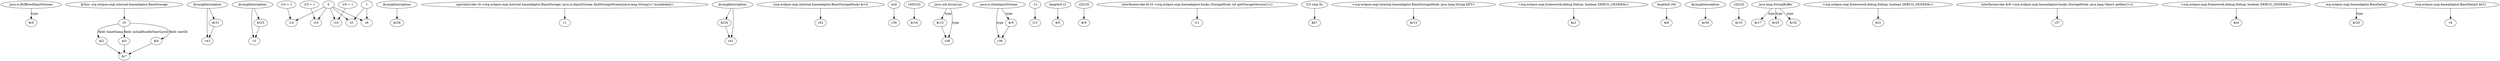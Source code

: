 digraph g {
0[label="java.io.BufferedInputStream"]
1[label="$r6"]
0->1[label="type"]
2[label="r0"]
3[label="$l2"]
2->3[label="field: timeStamp"]
4[label="@caughtexception"]
5[label="r43"]
4->5[label=""]
6[label="@caughtexception"]
7[label="r3"]
6->7[label=""]
8[label="i10 + 1"]
9[label="i10"]
8->9[label=""]
10[label="@caughtexception"]
11[label="$r29"]
10->11[label=""]
12[label="specialinvoke r0.<org.eclipse.osgi.internal.baseadaptor.BaseStorage: java.io.InputStream findStorageStream(java.lang.String)>('.bundledata')"]
13[label="r1"]
12->13[label=""]
14[label="$r24"]
15[label="r41"]
14->15[label=""]
16[label="(org.eclipse.osgi.internal.baseadaptor.BaseStorageHook) $r14"]
17[label="r42"]
16->17[label=""]
18[label="null"]
19[label="r39"]
18->19[label=""]
20[label="r40[i16]"]
21[label="$r16"]
20->21[label=""]
22[label="$r12"]
23[label="r38"]
22->23[label=""]
24[label="i14 + 1"]
25[label="i14"]
24->25[label=""]
26[label="0"]
26->25[label=""]
27[label="java.io.DataInputStream"]
28[label="r36"]
27->28[label="type"]
29[label="-1L"]
30[label="l13"]
29->30[label=""]
31[label="lengthof r2"]
32[label="$i5"]
31->32[label=""]
33[label="$r23"]
6->33[label=""]
34[label="r2[i10]"]
35[label="$r9"]
34->35[label=""]
36[label="1"]
37[label="z5"]
36->37[label=""]
26->37[label=""]
38[label="@this: org.eclipse.osgi.internal.baseadaptor.BaseStorage"]
38->2[label=""]
39[label="interfaceinvoke $r10.<org.eclipse.osgi.baseadaptor.hooks.StorageHook: int getStorageVersion()>()"]
40[label="i11"]
39->40[label=""]
41[label="@caughtexception"]
41->15[label=""]
42[label="$r31"]
4->42[label=""]
43[label="l15 cmp 0L"]
44[label="$b7"]
43->44[label=""]
45[label="<org.eclipse.osgi.internal.baseadaptor.BaseStorageHook: java.lang.String KEY>"]
46[label="$r13"]
45->46[label=""]
42->5[label=""]
47[label="java.util.ArrayList"]
47->23[label="type"]
48[label="i16 + 1"]
49[label="i16"]
48->49[label=""]
50[label="<org.eclipse.osgi.framework.debug.Debug: boolean DEBUG_GENERAL>"]
51[label="$z1"]
50->51[label=""]
52[label="lengthof r40"]
53[label="$i8"]
52->53[label=""]
54[label="$i3"]
55[label="$r7"]
54->55[label=""]
56[label="$l4"]
56->55[label=""]
57[label="@caughtexception"]
58[label="$r30"]
57->58[label=""]
59[label="$r5"]
27->59[label="type"]
3->55[label=""]
60[label="r2[i10]"]
61[label="$r10"]
60->61[label=""]
62[label="java.lang.StringBuffer"]
63[label="$r17"]
62->63[label="type"]
41->14[label=""]
59->28[label=""]
64[label="$r25"]
62->64[label="type"]
65[label="z6"]
36->65[label=""]
26->65[label=""]
66[label="<org.eclipse.osgi.framework.debug.Debug: boolean DEBUG_GENERAL>"]
67[label="$z3"]
66->67[label=""]
68[label="interfaceinvoke $r9.<org.eclipse.osgi.baseadaptor.hooks.StorageHook: java.lang.Object getKey()>()"]
69[label="r37"]
68->69[label=""]
26->49[label=""]
70[label="<org.eclipse.osgi.framework.debug.Debug: boolean DEBUG_GENERAL>"]
71[label="$z4"]
70->71[label=""]
72[label="org.eclipse.osgi.baseadaptor.BaseData[]"]
73[label="$r20"]
72->73[label="type"]
74[label="$r32"]
62->74[label="type"]
75[label="(org.eclipse.osgi.baseadaptor.BaseData[]) $r21"]
76[label="r4"]
75->76[label=""]
2->54[label="field: initialBundleStartLevel"]
2->56[label="field: nextId"]
26->9[label=""]
33->7[label=""]
47->22[label="type"]
}